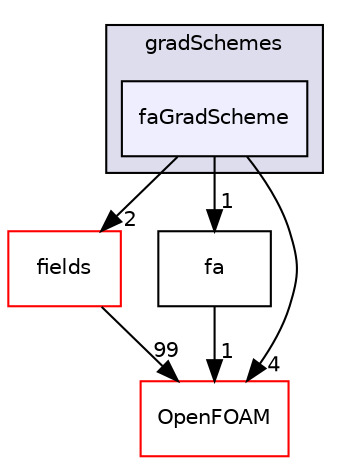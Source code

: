 digraph "src/finiteArea/finiteArea/gradSchemes/faGradScheme" {
  bgcolor=transparent;
  compound=true
  node [ fontsize="10", fontname="Helvetica"];
  edge [ labelfontsize="10", labelfontname="Helvetica"];
  subgraph clusterdir_cc5a8798c3fe9c94eaaef0cef369eaad {
    graph [ bgcolor="#ddddee", pencolor="black", label="gradSchemes" fontname="Helvetica", fontsize="10", URL="dir_cc5a8798c3fe9c94eaaef0cef369eaad.html"]
  dir_999970b336e746faff42463e72c22c77 [shape=box, label="faGradScheme", style="filled", fillcolor="#eeeeff", pencolor="black", URL="dir_999970b336e746faff42463e72c22c77.html"];
  }
  dir_82c77a639fb8894523e0866635d617d1 [shape=box label="fields" color="red" URL="dir_82c77a639fb8894523e0866635d617d1.html"];
  dir_e5a517ccc941541272063f044b95a606 [shape=box label="fa" URL="dir_e5a517ccc941541272063f044b95a606.html"];
  dir_c5473ff19b20e6ec4dfe5c310b3778a8 [shape=box label="OpenFOAM" color="red" URL="dir_c5473ff19b20e6ec4dfe5c310b3778a8.html"];
  dir_82c77a639fb8894523e0866635d617d1->dir_c5473ff19b20e6ec4dfe5c310b3778a8 [headlabel="99", labeldistance=1.5 headhref="dir_000734_002151.html"];
  dir_e5a517ccc941541272063f044b95a606->dir_c5473ff19b20e6ec4dfe5c310b3778a8 [headlabel="1", labeldistance=1.5 headhref="dir_000788_002151.html"];
  dir_999970b336e746faff42463e72c22c77->dir_82c77a639fb8894523e0866635d617d1 [headlabel="2", labeldistance=1.5 headhref="dir_000793_000734.html"];
  dir_999970b336e746faff42463e72c22c77->dir_e5a517ccc941541272063f044b95a606 [headlabel="1", labeldistance=1.5 headhref="dir_000793_000788.html"];
  dir_999970b336e746faff42463e72c22c77->dir_c5473ff19b20e6ec4dfe5c310b3778a8 [headlabel="4", labeldistance=1.5 headhref="dir_000793_002151.html"];
}

